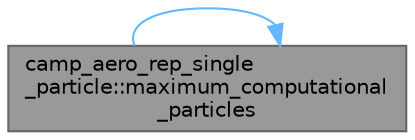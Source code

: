 digraph "camp_aero_rep_single_particle::maximum_computational_particles"
{
 // LATEX_PDF_SIZE
  bgcolor="transparent";
  edge [fontname=Helvetica,fontsize=10,labelfontname=Helvetica,labelfontsize=10];
  node [fontname=Helvetica,fontsize=10,shape=box,height=0.2,width=0.4];
  rankdir="LR";
  Node1 [label="camp_aero_rep_single\l_particle::maximum_computational\l_particles",height=0.2,width=0.4,color="gray40", fillcolor="grey60", style="filled", fontcolor="black",tooltip="Returns the maximum nunmber of computational particles."];
  Node1 -> Node1 [color="steelblue1",style="solid"];
}
